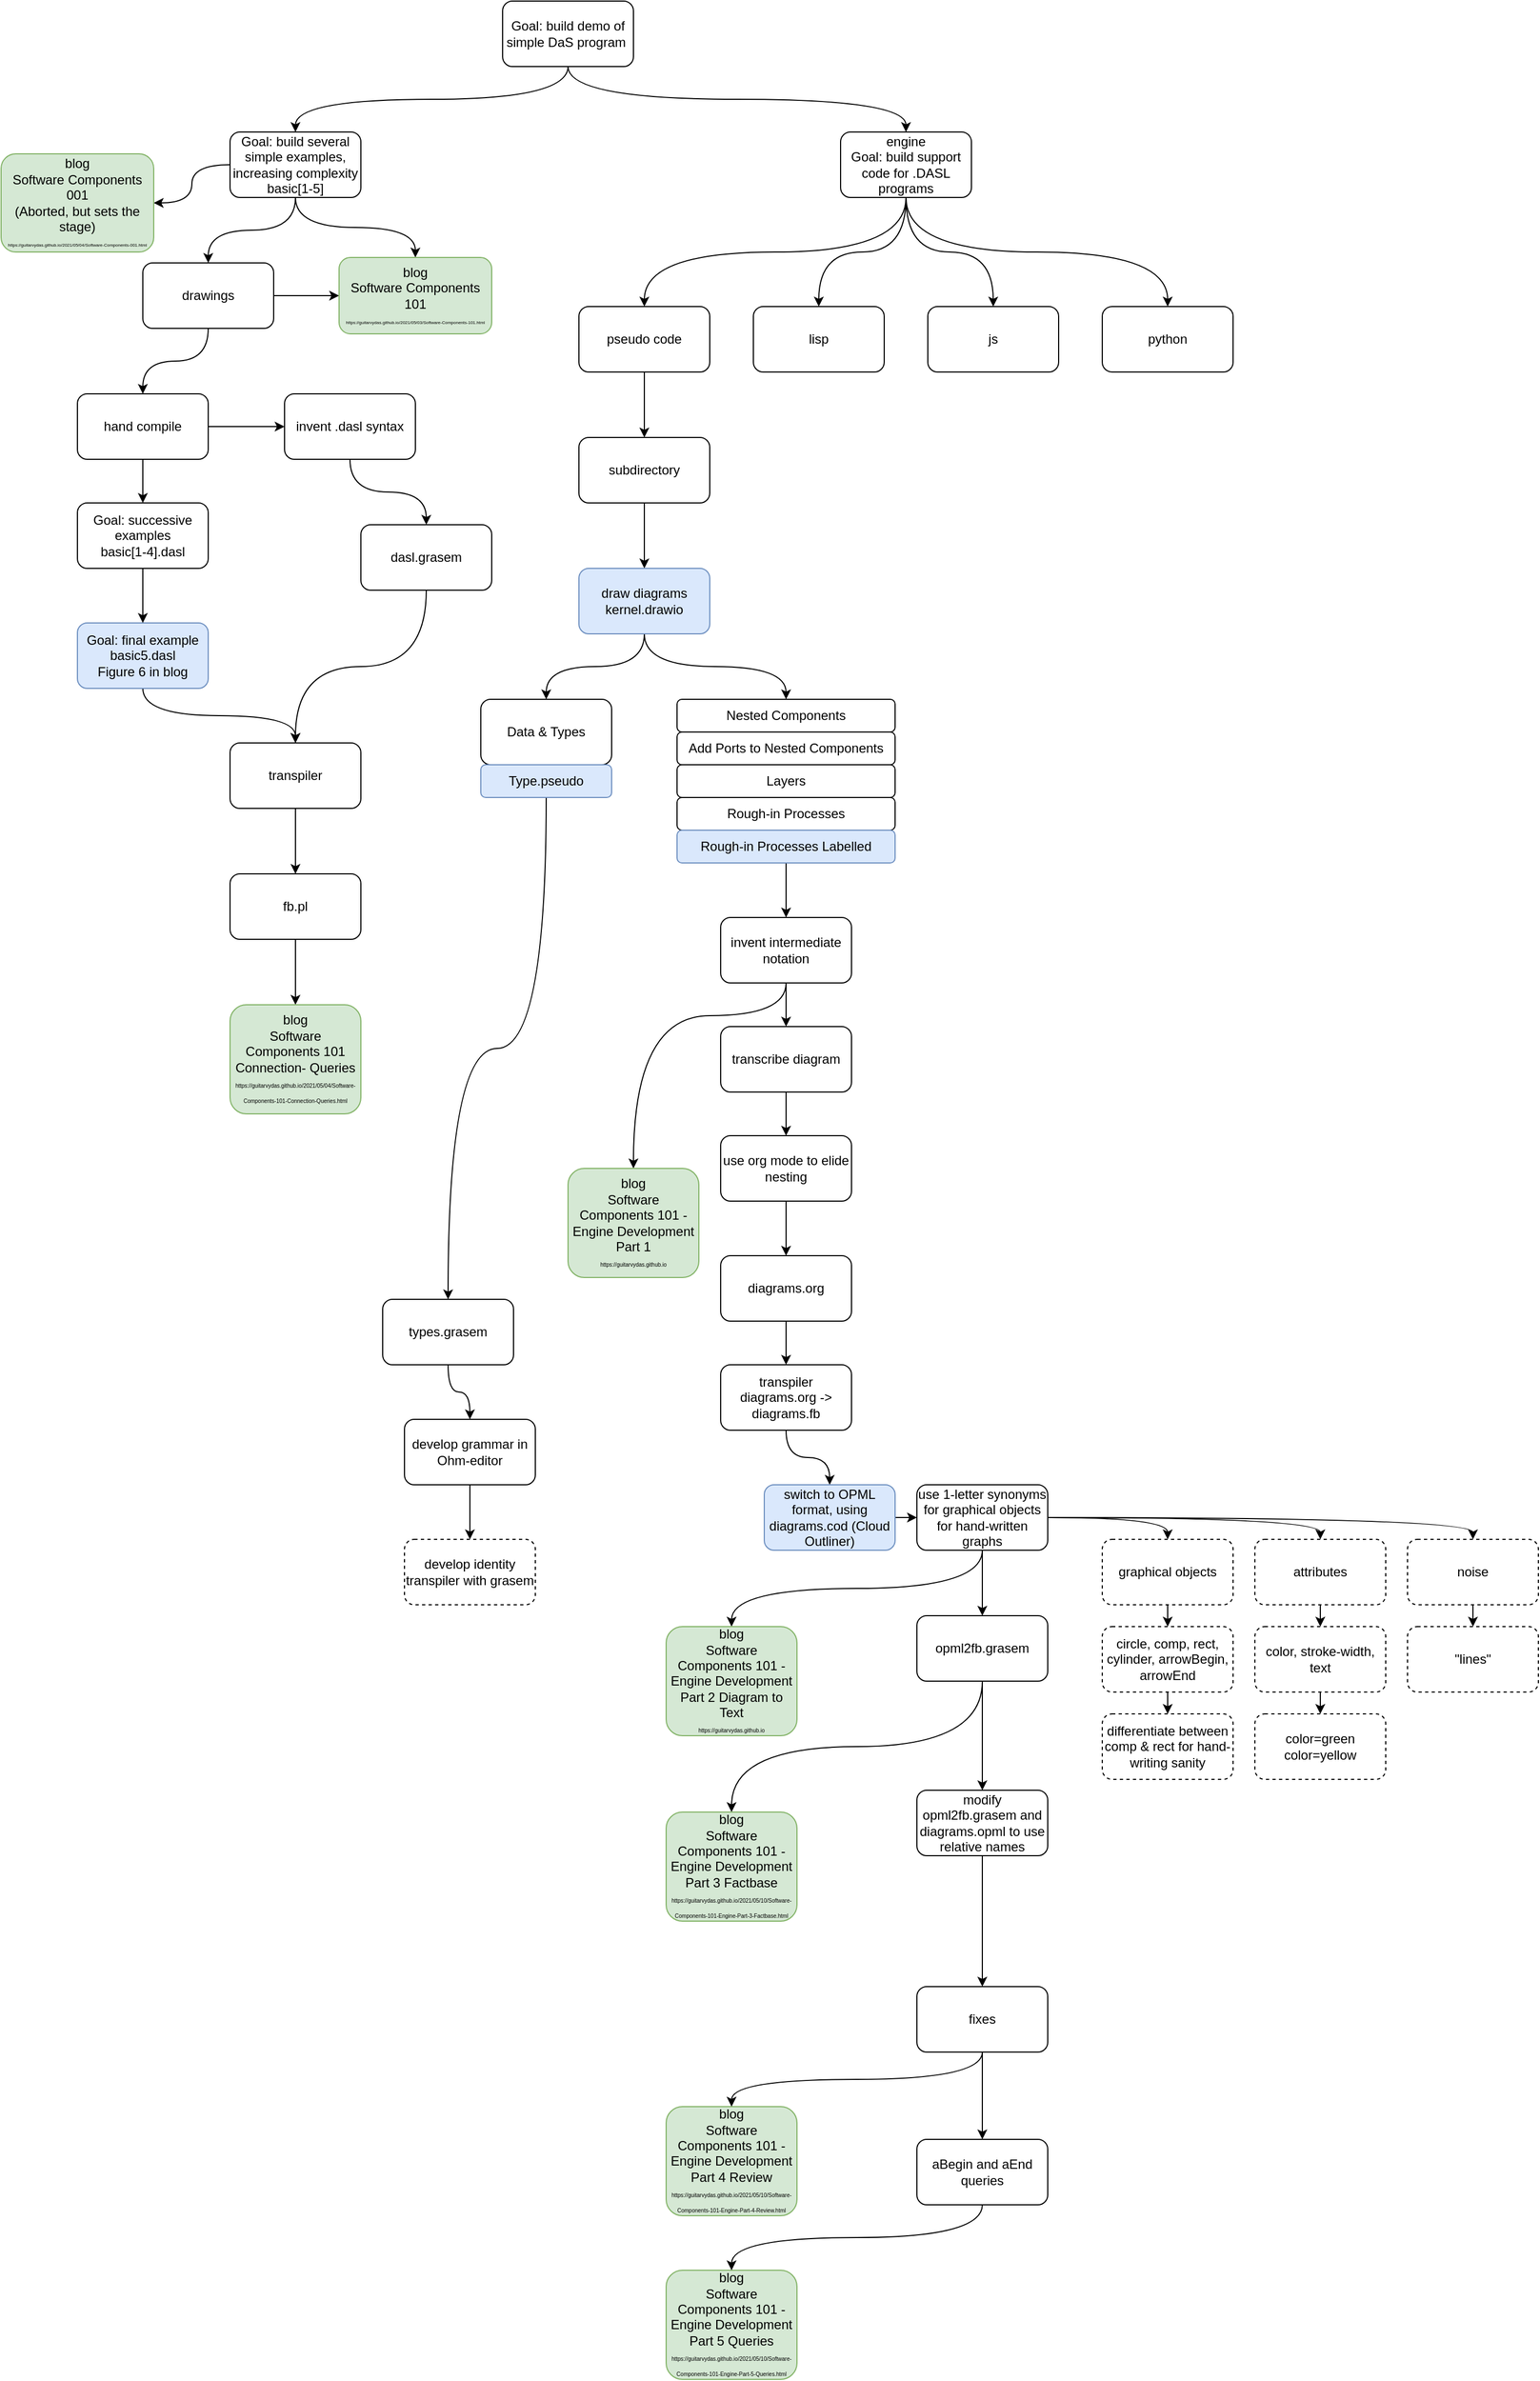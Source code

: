 <mxfile version="12.4.2" type="device" pages="1"><diagram id="KrxxzON7yAvuIMFbZhOw" name="Page-1"><mxGraphModel dx="1106" dy="776" grid="1" gridSize="10" guides="1" tooltips="1" connect="1" arrows="1" fold="1" page="1" pageScale="1" pageWidth="1100" pageHeight="850" math="0" shadow="0"><root><mxCell id="0"/><mxCell id="1" parent="0"/><mxCell id="C79RIzUAiJEIW5vs_I7C-15" style="edgeStyle=orthogonalEdgeStyle;curved=1;orthogonalLoop=1;jettySize=auto;html=1;exitX=0.5;exitY=1;exitDx=0;exitDy=0;" parent="1" source="C79RIzUAiJEIW5vs_I7C-1" target="C79RIzUAiJEIW5vs_I7C-2" edge="1"><mxGeometry relative="1" as="geometry"/></mxCell><mxCell id="C79RIzUAiJEIW5vs_I7C-16" style="edgeStyle=orthogonalEdgeStyle;curved=1;orthogonalLoop=1;jettySize=auto;html=1;exitX=0.5;exitY=1;exitDx=0;exitDy=0;" parent="1" source="C79RIzUAiJEIW5vs_I7C-1" target="C79RIzUAiJEIW5vs_I7C-3" edge="1"><mxGeometry relative="1" as="geometry"/></mxCell><mxCell id="C79RIzUAiJEIW5vs_I7C-1" value="Goal: build demo of simple DaS program&amp;nbsp;" style="rounded=1;whiteSpace=wrap;html=1;" parent="1" vertex="1"><mxGeometry x="490" y="80" width="120" height="60" as="geometry"/></mxCell><mxCell id="C79RIzUAiJEIW5vs_I7C-19" style="edgeStyle=orthogonalEdgeStyle;curved=1;orthogonalLoop=1;jettySize=auto;html=1;exitX=0.5;exitY=1;exitDx=0;exitDy=0;entryX=0.5;entryY=0;entryDx=0;entryDy=0;" parent="1" source="C79RIzUAiJEIW5vs_I7C-2" target="C79RIzUAiJEIW5vs_I7C-4" edge="1"><mxGeometry relative="1" as="geometry"/></mxCell><mxCell id="C79RIzUAiJEIW5vs_I7C-20" style="edgeStyle=orthogonalEdgeStyle;curved=1;orthogonalLoop=1;jettySize=auto;html=1;entryX=0.5;entryY=0;entryDx=0;entryDy=0;" parent="1" source="C79RIzUAiJEIW5vs_I7C-2" target="C79RIzUAiJEIW5vs_I7C-17" edge="1"><mxGeometry relative="1" as="geometry"/></mxCell><mxCell id="HTnFBvfcOJNbD0HJxecf-35" style="edgeStyle=orthogonalEdgeStyle;curved=1;orthogonalLoop=1;jettySize=auto;html=1;entryX=1;entryY=0.5;entryDx=0;entryDy=0;" parent="1" source="C79RIzUAiJEIW5vs_I7C-2" target="HTnFBvfcOJNbD0HJxecf-34" edge="1"><mxGeometry relative="1" as="geometry"/></mxCell><mxCell id="C79RIzUAiJEIW5vs_I7C-2" value="Goal: build several simple examples, increasing complexity&lt;br&gt;basic[1-5]" style="rounded=1;whiteSpace=wrap;html=1;" parent="1" vertex="1"><mxGeometry x="240" y="200" width="120" height="60" as="geometry"/></mxCell><mxCell id="C79RIzUAiJEIW5vs_I7C-11" style="edgeStyle=orthogonalEdgeStyle;orthogonalLoop=1;jettySize=auto;html=1;entryX=0.5;entryY=0;entryDx=0;entryDy=0;curved=1;" parent="1" source="C79RIzUAiJEIW5vs_I7C-3" target="C79RIzUAiJEIW5vs_I7C-8" edge="1"><mxGeometry relative="1" as="geometry"/></mxCell><mxCell id="C79RIzUAiJEIW5vs_I7C-12" style="edgeStyle=orthogonalEdgeStyle;curved=1;orthogonalLoop=1;jettySize=auto;html=1;exitX=0.5;exitY=1;exitDx=0;exitDy=0;entryX=0.5;entryY=0;entryDx=0;entryDy=0;" parent="1" source="C79RIzUAiJEIW5vs_I7C-3" target="C79RIzUAiJEIW5vs_I7C-7" edge="1"><mxGeometry relative="1" as="geometry"/></mxCell><mxCell id="C79RIzUAiJEIW5vs_I7C-13" style="edgeStyle=orthogonalEdgeStyle;curved=1;orthogonalLoop=1;jettySize=auto;html=1;entryX=0.5;entryY=0;entryDx=0;entryDy=0;" parent="1" source="C79RIzUAiJEIW5vs_I7C-3" target="C79RIzUAiJEIW5vs_I7C-9" edge="1"><mxGeometry relative="1" as="geometry"/></mxCell><mxCell id="C79RIzUAiJEIW5vs_I7C-14" style="edgeStyle=orthogonalEdgeStyle;curved=1;orthogonalLoop=1;jettySize=auto;html=1;entryX=0.5;entryY=0;entryDx=0;entryDy=0;exitX=0.5;exitY=1;exitDx=0;exitDy=0;" parent="1" source="C79RIzUAiJEIW5vs_I7C-3" target="C79RIzUAiJEIW5vs_I7C-10" edge="1"><mxGeometry relative="1" as="geometry"/></mxCell><mxCell id="C79RIzUAiJEIW5vs_I7C-3" value="engine&lt;br&gt;Goal: build support code for .DASL programs" style="rounded=1;whiteSpace=wrap;html=1;" parent="1" vertex="1"><mxGeometry x="800" y="200" width="120" height="60" as="geometry"/></mxCell><mxCell id="C79RIzUAiJEIW5vs_I7C-21" style="edgeStyle=orthogonalEdgeStyle;curved=1;orthogonalLoop=1;jettySize=auto;html=1;entryX=0;entryY=0.5;entryDx=0;entryDy=0;" parent="1" source="C79RIzUAiJEIW5vs_I7C-4" target="C79RIzUAiJEIW5vs_I7C-17" edge="1"><mxGeometry relative="1" as="geometry"/></mxCell><mxCell id="C79RIzUAiJEIW5vs_I7C-25" style="edgeStyle=orthogonalEdgeStyle;curved=1;orthogonalLoop=1;jettySize=auto;html=1;exitX=0.5;exitY=1;exitDx=0;exitDy=0;entryX=0.5;entryY=0;entryDx=0;entryDy=0;" parent="1" source="C79RIzUAiJEIW5vs_I7C-4" target="C79RIzUAiJEIW5vs_I7C-5" edge="1"><mxGeometry relative="1" as="geometry"/></mxCell><mxCell id="C79RIzUAiJEIW5vs_I7C-4" value="drawings" style="rounded=1;whiteSpace=wrap;html=1;" parent="1" vertex="1"><mxGeometry x="160" y="320" width="120" height="60" as="geometry"/></mxCell><mxCell id="C79RIzUAiJEIW5vs_I7C-24" style="edgeStyle=orthogonalEdgeStyle;curved=1;orthogonalLoop=1;jettySize=auto;html=1;" parent="1" source="C79RIzUAiJEIW5vs_I7C-5" target="C79RIzUAiJEIW5vs_I7C-6" edge="1"><mxGeometry relative="1" as="geometry"/></mxCell><mxCell id="C79RIzUAiJEIW5vs_I7C-29" style="edgeStyle=orthogonalEdgeStyle;curved=1;orthogonalLoop=1;jettySize=auto;html=1;" parent="1" source="C79RIzUAiJEIW5vs_I7C-5" target="C79RIzUAiJEIW5vs_I7C-28" edge="1"><mxGeometry relative="1" as="geometry"/></mxCell><mxCell id="C79RIzUAiJEIW5vs_I7C-5" value="hand compile" style="rounded=1;whiteSpace=wrap;html=1;" parent="1" vertex="1"><mxGeometry x="100" y="440" width="120" height="60" as="geometry"/></mxCell><mxCell id="C79RIzUAiJEIW5vs_I7C-23" style="edgeStyle=orthogonalEdgeStyle;curved=1;orthogonalLoop=1;jettySize=auto;html=1;" parent="1" source="C79RIzUAiJEIW5vs_I7C-6" target="C79RIzUAiJEIW5vs_I7C-22" edge="1"><mxGeometry relative="1" as="geometry"/></mxCell><mxCell id="C79RIzUAiJEIW5vs_I7C-6" value="invent .dasl syntax" style="rounded=1;whiteSpace=wrap;html=1;" parent="1" vertex="1"><mxGeometry x="290" y="440" width="120" height="60" as="geometry"/></mxCell><mxCell id="C79RIzUAiJEIW5vs_I7C-38" style="edgeStyle=orthogonalEdgeStyle;curved=1;orthogonalLoop=1;jettySize=auto;html=1;exitX=0.5;exitY=1;exitDx=0;exitDy=0;" parent="1" source="C79RIzUAiJEIW5vs_I7C-7" target="C79RIzUAiJEIW5vs_I7C-37" edge="1"><mxGeometry relative="1" as="geometry"/></mxCell><mxCell id="C79RIzUAiJEIW5vs_I7C-7" value="pseudo code" style="rounded=1;whiteSpace=wrap;html=1;" parent="1" vertex="1"><mxGeometry x="560" y="360" width="120" height="60" as="geometry"/></mxCell><mxCell id="C79RIzUAiJEIW5vs_I7C-8" value="lisp" style="rounded=1;whiteSpace=wrap;html=1;" parent="1" vertex="1"><mxGeometry x="720" y="360" width="120" height="60" as="geometry"/></mxCell><mxCell id="C79RIzUAiJEIW5vs_I7C-9" value="js" style="rounded=1;whiteSpace=wrap;html=1;" parent="1" vertex="1"><mxGeometry x="880" y="360" width="120" height="60" as="geometry"/></mxCell><mxCell id="C79RIzUAiJEIW5vs_I7C-10" value="python" style="rounded=1;whiteSpace=wrap;html=1;" parent="1" vertex="1"><mxGeometry x="1040" y="360" width="120" height="60" as="geometry"/></mxCell><mxCell id="C79RIzUAiJEIW5vs_I7C-17" value="&lt;font&gt;&lt;font style=&quot;font-size: 12px&quot;&gt;blog&lt;br&gt;&lt;/font&gt;Software Components 101&lt;br&gt;&lt;span style=&quot;text-align: left ; white-space: nowrap&quot;&gt;&lt;font style=&quot;font-size: 4px&quot;&gt;https://guitarvydas.github.io/2021/05/03/Software-Components-101.html&lt;/font&gt;&lt;/span&gt;&lt;/font&gt;" style="rounded=1;whiteSpace=wrap;html=1;fillColor=#d5e8d4;strokeColor=#82b366;" parent="1" vertex="1"><mxGeometry x="340" y="315" width="140" height="70" as="geometry"/></mxCell><mxCell id="C79RIzUAiJEIW5vs_I7C-36" style="edgeStyle=orthogonalEdgeStyle;curved=1;orthogonalLoop=1;jettySize=auto;html=1;" parent="1" source="C79RIzUAiJEIW5vs_I7C-22" target="C79RIzUAiJEIW5vs_I7C-26" edge="1"><mxGeometry relative="1" as="geometry"/></mxCell><mxCell id="C79RIzUAiJEIW5vs_I7C-22" value="dasl.grasem" style="rounded=1;whiteSpace=wrap;html=1;" parent="1" vertex="1"><mxGeometry x="360" y="560" width="120" height="60" as="geometry"/></mxCell><mxCell id="C79RIzUAiJEIW5vs_I7C-33" style="edgeStyle=orthogonalEdgeStyle;curved=1;orthogonalLoop=1;jettySize=auto;html=1;entryX=0.5;entryY=0;entryDx=0;entryDy=0;" parent="1" source="C79RIzUAiJEIW5vs_I7C-26" target="C79RIzUAiJEIW5vs_I7C-32" edge="1"><mxGeometry relative="1" as="geometry"/></mxCell><mxCell id="C79RIzUAiJEIW5vs_I7C-26" value="transpiler" style="rounded=1;whiteSpace=wrap;html=1;" parent="1" vertex="1"><mxGeometry x="240" y="760" width="120" height="60" as="geometry"/></mxCell><mxCell id="C79RIzUAiJEIW5vs_I7C-31" style="edgeStyle=orthogonalEdgeStyle;curved=1;orthogonalLoop=1;jettySize=auto;html=1;entryX=0.5;entryY=0;entryDx=0;entryDy=0;exitX=0.5;exitY=1;exitDx=0;exitDy=0;" parent="1" source="C79RIzUAiJEIW5vs_I7C-27" target="C79RIzUAiJEIW5vs_I7C-26" edge="1"><mxGeometry relative="1" as="geometry"/></mxCell><mxCell id="C79RIzUAiJEIW5vs_I7C-27" value="Goal: final example&lt;br&gt;basic5.dasl&lt;br&gt;Figure 6 in blog" style="rounded=1;whiteSpace=wrap;html=1;fillColor=#dae8fc;strokeColor=#6c8ebf;" parent="1" vertex="1"><mxGeometry x="100" y="650" width="120" height="60" as="geometry"/></mxCell><mxCell id="C79RIzUAiJEIW5vs_I7C-30" style="edgeStyle=orthogonalEdgeStyle;curved=1;orthogonalLoop=1;jettySize=auto;html=1;" parent="1" source="C79RIzUAiJEIW5vs_I7C-28" target="C79RIzUAiJEIW5vs_I7C-27" edge="1"><mxGeometry relative="1" as="geometry"/></mxCell><mxCell id="C79RIzUAiJEIW5vs_I7C-28" value="Goal: successive examples&lt;br&gt;basic[1-4].dasl" style="rounded=1;whiteSpace=wrap;html=1;" parent="1" vertex="1"><mxGeometry x="100" y="540" width="120" height="60" as="geometry"/></mxCell><mxCell id="C79RIzUAiJEIW5vs_I7C-35" style="edgeStyle=orthogonalEdgeStyle;curved=1;orthogonalLoop=1;jettySize=auto;html=1;" parent="1" source="C79RIzUAiJEIW5vs_I7C-32" target="C79RIzUAiJEIW5vs_I7C-34" edge="1"><mxGeometry relative="1" as="geometry"/></mxCell><mxCell id="C79RIzUAiJEIW5vs_I7C-32" value="fb.pl" style="rounded=1;whiteSpace=wrap;html=1;" parent="1" vertex="1"><mxGeometry x="240" y="880" width="120" height="60" as="geometry"/></mxCell><mxCell id="C79RIzUAiJEIW5vs_I7C-34" value="blog&lt;br&gt;Software Components 101 Connection- Queries&lt;br&gt;&lt;font style=&quot;font-size: 5px&quot;&gt;https://guitarvydas.github.io/2021/05/04/Software-Components-101-Connection-Queries.html&lt;/font&gt;" style="rounded=1;whiteSpace=wrap;html=1;fillColor=#d5e8d4;strokeColor=#82b366;" parent="1" vertex="1"><mxGeometry x="240" y="1000" width="120" height="100" as="geometry"/></mxCell><mxCell id="C79RIzUAiJEIW5vs_I7C-40" style="edgeStyle=orthogonalEdgeStyle;curved=1;orthogonalLoop=1;jettySize=auto;html=1;" parent="1" source="C79RIzUAiJEIW5vs_I7C-37" target="C79RIzUAiJEIW5vs_I7C-39" edge="1"><mxGeometry relative="1" as="geometry"/></mxCell><mxCell id="C79RIzUAiJEIW5vs_I7C-37" value="subdirectory" style="rounded=1;whiteSpace=wrap;html=1;" parent="1" vertex="1"><mxGeometry x="560" y="480" width="120" height="60" as="geometry"/></mxCell><mxCell id="C79RIzUAiJEIW5vs_I7C-48" style="edgeStyle=orthogonalEdgeStyle;curved=1;orthogonalLoop=1;jettySize=auto;html=1;" parent="1" source="C79RIzUAiJEIW5vs_I7C-39" target="C79RIzUAiJEIW5vs_I7C-41" edge="1"><mxGeometry relative="1" as="geometry"/></mxCell><mxCell id="C79RIzUAiJEIW5vs_I7C-49" style="edgeStyle=orthogonalEdgeStyle;curved=1;orthogonalLoop=1;jettySize=auto;html=1;entryX=0.5;entryY=0;entryDx=0;entryDy=0;" parent="1" source="C79RIzUAiJEIW5vs_I7C-39" target="C79RIzUAiJEIW5vs_I7C-42" edge="1"><mxGeometry relative="1" as="geometry"/></mxCell><mxCell id="C79RIzUAiJEIW5vs_I7C-39" value="draw diagrams&lt;br&gt;kernel.drawio" style="rounded=1;whiteSpace=wrap;html=1;fillColor=#dae8fc;strokeColor=#6c8ebf;" parent="1" vertex="1"><mxGeometry x="560" y="600" width="120" height="60" as="geometry"/></mxCell><mxCell id="C79RIzUAiJEIW5vs_I7C-41" value="Data &amp;amp; Types" style="rounded=1;whiteSpace=wrap;html=1;" parent="1" vertex="1"><mxGeometry x="470" y="720" width="120" height="60" as="geometry"/></mxCell><mxCell id="C79RIzUAiJEIW5vs_I7C-42" value="Nested Components" style="rounded=1;whiteSpace=wrap;html=1;" parent="1" vertex="1"><mxGeometry x="650" y="720" width="200" height="30" as="geometry"/></mxCell><mxCell id="C79RIzUAiJEIW5vs_I7C-43" value="Add Ports to Nested Components" style="rounded=1;whiteSpace=wrap;html=1;" parent="1" vertex="1"><mxGeometry x="650" y="750" width="200" height="30" as="geometry"/></mxCell><mxCell id="C79RIzUAiJEIW5vs_I7C-45" value="Layers" style="rounded=1;whiteSpace=wrap;html=1;" parent="1" vertex="1"><mxGeometry x="650" y="780" width="200" height="30" as="geometry"/></mxCell><mxCell id="C79RIzUAiJEIW5vs_I7C-46" value="Rough-in Processes" style="rounded=1;whiteSpace=wrap;html=1;" parent="1" vertex="1"><mxGeometry x="650" y="810" width="200" height="30" as="geometry"/></mxCell><mxCell id="C79RIzUAiJEIW5vs_I7C-52" style="edgeStyle=orthogonalEdgeStyle;curved=1;orthogonalLoop=1;jettySize=auto;html=1;exitX=0.5;exitY=1;exitDx=0;exitDy=0;entryX=0.5;entryY=0;entryDx=0;entryDy=0;" parent="1" source="C79RIzUAiJEIW5vs_I7C-47" target="C79RIzUAiJEIW5vs_I7C-51" edge="1"><mxGeometry relative="1" as="geometry"/></mxCell><mxCell id="C79RIzUAiJEIW5vs_I7C-47" value="Rough-in Processes Labelled" style="rounded=1;whiteSpace=wrap;html=1;fillColor=#dae8fc;strokeColor=#6c8ebf;" parent="1" vertex="1"><mxGeometry x="650" y="840" width="200" height="30" as="geometry"/></mxCell><mxCell id="HTnFBvfcOJNbD0HJxecf-51" style="edgeStyle=orthogonalEdgeStyle;curved=1;orthogonalLoop=1;jettySize=auto;html=1;exitX=0.5;exitY=1;exitDx=0;exitDy=0;" parent="1" source="C79RIzUAiJEIW5vs_I7C-50" target="HTnFBvfcOJNbD0HJxecf-50" edge="1"><mxGeometry relative="1" as="geometry"/></mxCell><mxCell id="C79RIzUAiJEIW5vs_I7C-50" value="Type.pseudo" style="rounded=1;whiteSpace=wrap;html=1;fillColor=#dae8fc;strokeColor=#6c8ebf;" parent="1" vertex="1"><mxGeometry x="470" y="780" width="120" height="30" as="geometry"/></mxCell><mxCell id="C79RIzUAiJEIW5vs_I7C-54" style="edgeStyle=orthogonalEdgeStyle;curved=1;orthogonalLoop=1;jettySize=auto;html=1;exitX=0.5;exitY=1;exitDx=0;exitDy=0;" parent="1" source="C79RIzUAiJEIW5vs_I7C-51" target="C79RIzUAiJEIW5vs_I7C-53" edge="1"><mxGeometry relative="1" as="geometry"/></mxCell><mxCell id="HTnFBvfcOJNbD0HJxecf-29" style="edgeStyle=orthogonalEdgeStyle;curved=1;orthogonalLoop=1;jettySize=auto;html=1;exitX=0.5;exitY=1;exitDx=0;exitDy=0;entryX=0.5;entryY=0;entryDx=0;entryDy=0;" parent="1" source="C79RIzUAiJEIW5vs_I7C-51" target="HTnFBvfcOJNbD0HJxecf-23" edge="1"><mxGeometry relative="1" as="geometry"><Array as="points"><mxPoint x="750" y="1010"/><mxPoint x="610" y="1010"/></Array></mxGeometry></mxCell><mxCell id="C79RIzUAiJEIW5vs_I7C-51" value="invent intermediate notation" style="rounded=1;whiteSpace=wrap;html=1;" parent="1" vertex="1"><mxGeometry x="690" y="920" width="120" height="60" as="geometry"/></mxCell><mxCell id="C79RIzUAiJEIW5vs_I7C-60" style="edgeStyle=orthogonalEdgeStyle;curved=1;orthogonalLoop=1;jettySize=auto;html=1;exitX=0.5;exitY=1;exitDx=0;exitDy=0;" parent="1" source="C79RIzUAiJEIW5vs_I7C-53" target="C79RIzUAiJEIW5vs_I7C-59" edge="1"><mxGeometry relative="1" as="geometry"/></mxCell><mxCell id="C79RIzUAiJEIW5vs_I7C-53" value="transcribe diagram" style="rounded=1;whiteSpace=wrap;html=1;" parent="1" vertex="1"><mxGeometry x="690" y="1020" width="120" height="60" as="geometry"/></mxCell><mxCell id="C79RIzUAiJEIW5vs_I7C-58" style="edgeStyle=orthogonalEdgeStyle;curved=1;orthogonalLoop=1;jettySize=auto;html=1;exitX=0.5;exitY=1;exitDx=0;exitDy=0;" parent="1" source="C79RIzUAiJEIW5vs_I7C-55" target="C79RIzUAiJEIW5vs_I7C-57" edge="1"><mxGeometry relative="1" as="geometry"/></mxCell><mxCell id="C79RIzUAiJEIW5vs_I7C-55" value="diagrams.org" style="rounded=1;whiteSpace=wrap;html=1;" parent="1" vertex="1"><mxGeometry x="690" y="1230" width="120" height="60" as="geometry"/></mxCell><mxCell id="HTnFBvfcOJNbD0HJxecf-2" style="edgeStyle=orthogonalEdgeStyle;orthogonalLoop=1;jettySize=auto;html=1;exitX=0.5;exitY=1;exitDx=0;exitDy=0;curved=1;" parent="1" source="C79RIzUAiJEIW5vs_I7C-57" target="HTnFBvfcOJNbD0HJxecf-1" edge="1"><mxGeometry relative="1" as="geometry"/></mxCell><mxCell id="C79RIzUAiJEIW5vs_I7C-57" value="transpiler&lt;br&gt;diagrams.org -&amp;gt; diagrams.fb" style="rounded=1;whiteSpace=wrap;html=1;" parent="1" vertex="1"><mxGeometry x="690" y="1330" width="120" height="60" as="geometry"/></mxCell><mxCell id="C79RIzUAiJEIW5vs_I7C-61" style="edgeStyle=orthogonalEdgeStyle;curved=1;orthogonalLoop=1;jettySize=auto;html=1;exitX=0.5;exitY=1;exitDx=0;exitDy=0;entryX=0.5;entryY=0;entryDx=0;entryDy=0;" parent="1" source="C79RIzUAiJEIW5vs_I7C-59" target="C79RIzUAiJEIW5vs_I7C-55" edge="1"><mxGeometry relative="1" as="geometry"/></mxCell><mxCell id="C79RIzUAiJEIW5vs_I7C-59" value="use org mode to elide nesting" style="rounded=1;whiteSpace=wrap;html=1;" parent="1" vertex="1"><mxGeometry x="690" y="1120" width="120" height="60" as="geometry"/></mxCell><mxCell id="HTnFBvfcOJNbD0HJxecf-4" style="edgeStyle=orthogonalEdgeStyle;curved=1;orthogonalLoop=1;jettySize=auto;html=1;exitX=0.5;exitY=1;exitDx=0;exitDy=0;" parent="1" source="HTnFBvfcOJNbD0HJxecf-5" target="HTnFBvfcOJNbD0HJxecf-3" edge="1"><mxGeometry relative="1" as="geometry"/></mxCell><mxCell id="HTnFBvfcOJNbD0HJxecf-6" style="edgeStyle=orthogonalEdgeStyle;curved=1;orthogonalLoop=1;jettySize=auto;html=1;exitX=1;exitY=0.5;exitDx=0;exitDy=0;entryX=0;entryY=0.5;entryDx=0;entryDy=0;" parent="1" source="HTnFBvfcOJNbD0HJxecf-1" target="HTnFBvfcOJNbD0HJxecf-5" edge="1"><mxGeometry relative="1" as="geometry"/></mxCell><mxCell id="HTnFBvfcOJNbD0HJxecf-1" value="switch to OPML format, using diagrams.cod (Cloud Outliner)" style="rounded=1;whiteSpace=wrap;html=1;fillColor=#dae8fc;strokeColor=#6c8ebf;" parent="1" vertex="1"><mxGeometry x="730" y="1440" width="120" height="60" as="geometry"/></mxCell><mxCell id="HTnFBvfcOJNbD0HJxecf-33" style="edgeStyle=orthogonalEdgeStyle;curved=1;orthogonalLoop=1;jettySize=auto;html=1;entryX=0.5;entryY=0;entryDx=0;entryDy=0;" parent="1" source="HTnFBvfcOJNbD0HJxecf-3" target="HTnFBvfcOJNbD0HJxecf-32" edge="1"><mxGeometry relative="1" as="geometry"><Array as="points"><mxPoint x="930" y="1680"/><mxPoint x="700" y="1680"/></Array></mxGeometry></mxCell><mxCell id="HTnFBvfcOJNbD0HJxecf-37" style="edgeStyle=orthogonalEdgeStyle;curved=1;orthogonalLoop=1;jettySize=auto;html=1;exitX=0.5;exitY=1;exitDx=0;exitDy=0;" parent="1" source="HTnFBvfcOJNbD0HJxecf-3" target="HTnFBvfcOJNbD0HJxecf-36" edge="1"><mxGeometry relative="1" as="geometry"/></mxCell><mxCell id="HTnFBvfcOJNbD0HJxecf-3" value="opml2fb.grasem" style="rounded=1;whiteSpace=wrap;html=1;" parent="1" vertex="1"><mxGeometry x="870" y="1560" width="120" height="60" as="geometry"/></mxCell><mxCell id="HTnFBvfcOJNbD0HJxecf-10" style="edgeStyle=orthogonalEdgeStyle;curved=1;orthogonalLoop=1;jettySize=auto;html=1;entryX=0.5;entryY=0;entryDx=0;entryDy=0;" parent="1" source="HTnFBvfcOJNbD0HJxecf-5" target="HTnFBvfcOJNbD0HJxecf-7" edge="1"><mxGeometry relative="1" as="geometry"/></mxCell><mxCell id="HTnFBvfcOJNbD0HJxecf-11" style="edgeStyle=orthogonalEdgeStyle;curved=1;orthogonalLoop=1;jettySize=auto;html=1;exitX=1;exitY=0.5;exitDx=0;exitDy=0;entryX=0.5;entryY=0;entryDx=0;entryDy=0;" parent="1" source="HTnFBvfcOJNbD0HJxecf-5" target="HTnFBvfcOJNbD0HJxecf-8" edge="1"><mxGeometry relative="1" as="geometry"/></mxCell><mxCell id="HTnFBvfcOJNbD0HJxecf-12" style="edgeStyle=orthogonalEdgeStyle;curved=1;orthogonalLoop=1;jettySize=auto;html=1;entryX=0.5;entryY=0;entryDx=0;entryDy=0;" parent="1" source="HTnFBvfcOJNbD0HJxecf-5" target="HTnFBvfcOJNbD0HJxecf-9" edge="1"><mxGeometry relative="1" as="geometry"/></mxCell><mxCell id="HTnFBvfcOJNbD0HJxecf-31" style="edgeStyle=orthogonalEdgeStyle;curved=1;orthogonalLoop=1;jettySize=auto;html=1;exitX=0.5;exitY=1;exitDx=0;exitDy=0;entryX=0.5;entryY=0;entryDx=0;entryDy=0;" parent="1" source="HTnFBvfcOJNbD0HJxecf-5" target="HTnFBvfcOJNbD0HJxecf-25" edge="1"><mxGeometry relative="1" as="geometry"/></mxCell><mxCell id="HTnFBvfcOJNbD0HJxecf-5" value="use 1-letter synonyms for graphical objects for hand-written graphs" style="rounded=1;whiteSpace=wrap;html=1;" parent="1" vertex="1"><mxGeometry x="870" y="1440" width="120" height="60" as="geometry"/></mxCell><mxCell id="HTnFBvfcOJNbD0HJxecf-14" style="edgeStyle=orthogonalEdgeStyle;curved=1;orthogonalLoop=1;jettySize=auto;html=1;exitX=0.5;exitY=1;exitDx=0;exitDy=0;entryX=0.5;entryY=0;entryDx=0;entryDy=0;" parent="1" source="HTnFBvfcOJNbD0HJxecf-7" target="HTnFBvfcOJNbD0HJxecf-13" edge="1"><mxGeometry relative="1" as="geometry"/></mxCell><mxCell id="HTnFBvfcOJNbD0HJxecf-7" value="graphical objects" style="rounded=1;whiteSpace=wrap;html=1;dashed=1;" parent="1" vertex="1"><mxGeometry x="1040" y="1490" width="120" height="60" as="geometry"/></mxCell><mxCell id="HTnFBvfcOJNbD0HJxecf-19" style="edgeStyle=orthogonalEdgeStyle;curved=1;orthogonalLoop=1;jettySize=auto;html=1;exitX=0.5;exitY=1;exitDx=0;exitDy=0;entryX=0.5;entryY=0;entryDx=0;entryDy=0;" parent="1" source="HTnFBvfcOJNbD0HJxecf-8" target="HTnFBvfcOJNbD0HJxecf-17" edge="1"><mxGeometry relative="1" as="geometry"/></mxCell><mxCell id="HTnFBvfcOJNbD0HJxecf-8" value="attributes" style="rounded=1;whiteSpace=wrap;html=1;dashed=1;" parent="1" vertex="1"><mxGeometry x="1180" y="1490" width="120" height="60" as="geometry"/></mxCell><mxCell id="HTnFBvfcOJNbD0HJxecf-20" style="edgeStyle=orthogonalEdgeStyle;curved=1;orthogonalLoop=1;jettySize=auto;html=1;exitX=0.5;exitY=1;exitDx=0;exitDy=0;entryX=0.5;entryY=0;entryDx=0;entryDy=0;" parent="1" source="HTnFBvfcOJNbD0HJxecf-9" target="HTnFBvfcOJNbD0HJxecf-18" edge="1"><mxGeometry relative="1" as="geometry"/></mxCell><mxCell id="HTnFBvfcOJNbD0HJxecf-9" value="noise" style="rounded=1;whiteSpace=wrap;html=1;dashed=1;" parent="1" vertex="1"><mxGeometry x="1320" y="1490" width="120" height="60" as="geometry"/></mxCell><mxCell id="HTnFBvfcOJNbD0HJxecf-16" style="edgeStyle=orthogonalEdgeStyle;curved=1;orthogonalLoop=1;jettySize=auto;html=1;exitX=0.5;exitY=1;exitDx=0;exitDy=0;entryX=0.5;entryY=0;entryDx=0;entryDy=0;" parent="1" source="HTnFBvfcOJNbD0HJxecf-13" target="HTnFBvfcOJNbD0HJxecf-15" edge="1"><mxGeometry relative="1" as="geometry"/></mxCell><mxCell id="HTnFBvfcOJNbD0HJxecf-13" value="circle, comp, rect, cylinder, arrowBegin, arrowEnd" style="rounded=1;whiteSpace=wrap;html=1;dashed=1;" parent="1" vertex="1"><mxGeometry x="1040" y="1570" width="120" height="60" as="geometry"/></mxCell><mxCell id="HTnFBvfcOJNbD0HJxecf-15" value="differentiate between comp &amp;amp; rect for hand-writing sanity" style="rounded=1;whiteSpace=wrap;html=1;dashed=1;" parent="1" vertex="1"><mxGeometry x="1040" y="1650" width="120" height="60" as="geometry"/></mxCell><mxCell id="HTnFBvfcOJNbD0HJxecf-22" style="edgeStyle=orthogonalEdgeStyle;curved=1;orthogonalLoop=1;jettySize=auto;html=1;exitX=0.5;exitY=1;exitDx=0;exitDy=0;entryX=0.5;entryY=0;entryDx=0;entryDy=0;" parent="1" source="HTnFBvfcOJNbD0HJxecf-17" target="HTnFBvfcOJNbD0HJxecf-21" edge="1"><mxGeometry relative="1" as="geometry"/></mxCell><mxCell id="HTnFBvfcOJNbD0HJxecf-17" value="color, stroke-width, text" style="rounded=1;whiteSpace=wrap;html=1;dashed=1;" parent="1" vertex="1"><mxGeometry x="1180" y="1570" width="120" height="60" as="geometry"/></mxCell><mxCell id="HTnFBvfcOJNbD0HJxecf-18" value="&quot;lines&quot;" style="rounded=1;whiteSpace=wrap;html=1;dashed=1;" parent="1" vertex="1"><mxGeometry x="1320" y="1570" width="120" height="60" as="geometry"/></mxCell><mxCell id="HTnFBvfcOJNbD0HJxecf-21" value="color=green&lt;br&gt;color=yellow" style="rounded=1;whiteSpace=wrap;html=1;dashed=1;" parent="1" vertex="1"><mxGeometry x="1180" y="1650" width="120" height="60" as="geometry"/></mxCell><mxCell id="HTnFBvfcOJNbD0HJxecf-23" value="blog&lt;br&gt;Software Components 101 - Engine Development Part 1&lt;br&gt;&lt;font style=&quot;font-size: 5px&quot;&gt;https://guitarvydas.github.io&lt;/font&gt;" style="rounded=1;whiteSpace=wrap;html=1;fillColor=#d5e8d4;strokeColor=#82b366;" parent="1" vertex="1"><mxGeometry x="550" y="1150" width="120" height="100" as="geometry"/></mxCell><mxCell id="HTnFBvfcOJNbD0HJxecf-25" value="blog&lt;br&gt;Software Components 101 - Engine Development Part 2 Diagram to Text&lt;br&gt;&lt;font style=&quot;font-size: 5px&quot;&gt;https://guitarvydas.github.io&lt;/font&gt;" style="rounded=1;whiteSpace=wrap;html=1;fillColor=#d5e8d4;strokeColor=#82b366;" parent="1" vertex="1"><mxGeometry x="640" y="1570" width="120" height="100" as="geometry"/></mxCell><mxCell id="HTnFBvfcOJNbD0HJxecf-32" value="blog&lt;br&gt;Software Components 101 - Engine Development Part 3 Factbase&lt;br&gt;&lt;span style=&quot;font-size: 5px&quot;&gt;https://guitarvydas.github.io/2021/05/10/Software-Components-101-Engine-Part-3-Factbase.html&lt;/span&gt;" style="rounded=1;whiteSpace=wrap;html=1;fillColor=#d5e8d4;strokeColor=#82b366;" parent="1" vertex="1"><mxGeometry x="640" y="1740" width="120" height="100" as="geometry"/></mxCell><mxCell id="HTnFBvfcOJNbD0HJxecf-34" value="&lt;font&gt;&lt;font style=&quot;font-size: 12px&quot;&gt;blog&lt;br&gt;&lt;/font&gt;Software Components 001&lt;br&gt;(Aborted, but sets the stage)&lt;br&gt;&lt;span style=&quot;text-align: left&quot;&gt;&lt;font&gt;&lt;span style=&quot;font-size: 4px ; white-space: nowrap&quot;&gt;https://guitarvydas.github.io/2021/05/04/Software-Components-001.html&lt;/span&gt;&lt;/font&gt;&lt;/span&gt;&lt;/font&gt;" style="rounded=1;whiteSpace=wrap;html=1;fillColor=#d5e8d4;strokeColor=#82b366;" parent="1" vertex="1"><mxGeometry x="30" y="220" width="140" height="90" as="geometry"/></mxCell><mxCell id="HTnFBvfcOJNbD0HJxecf-45" style="edgeStyle=orthogonalEdgeStyle;curved=1;orthogonalLoop=1;jettySize=auto;html=1;exitX=0.5;exitY=1;exitDx=0;exitDy=0;entryX=0.5;entryY=0;entryDx=0;entryDy=0;" parent="1" source="HTnFBvfcOJNbD0HJxecf-36" target="HTnFBvfcOJNbD0HJxecf-42" edge="1"><mxGeometry relative="1" as="geometry"/></mxCell><mxCell id="HTnFBvfcOJNbD0HJxecf-36" value="modify opml2fb.grasem and diagrams.opml to use relative names" style="rounded=1;whiteSpace=wrap;html=1;" parent="1" vertex="1"><mxGeometry x="870" y="1720" width="120" height="60" as="geometry"/></mxCell><mxCell id="HTnFBvfcOJNbD0HJxecf-38" value="blog&lt;br&gt;Software Components 101 - Engine Development Part 4 Review&lt;br&gt;&lt;span style=&quot;font-size: 5px&quot;&gt;https://guitarvydas.github.io/2021/05/10/Software-Components-101-Engine-Part-4-Review.html&lt;/span&gt;" style="rounded=1;whiteSpace=wrap;html=1;fillColor=#d5e8d4;strokeColor=#82b366;" parent="1" vertex="1"><mxGeometry x="640" y="2010" width="120" height="100" as="geometry"/></mxCell><mxCell id="HTnFBvfcOJNbD0HJxecf-39" value="blog&lt;br&gt;Software Components 101 - Engine Development Part 5 Queries&lt;br&gt;&lt;span style=&quot;font-size: 5px&quot;&gt;https://guitarvydas.github.io/2021/05/10/Software-Components-101-Engine-Part-5-Queries.html&lt;/span&gt;" style="rounded=1;whiteSpace=wrap;html=1;fillColor=#d5e8d4;strokeColor=#82b366;" parent="1" vertex="1"><mxGeometry x="640" y="2160" width="120" height="100" as="geometry"/></mxCell><mxCell id="HTnFBvfcOJNbD0HJxecf-46" style="edgeStyle=orthogonalEdgeStyle;curved=1;orthogonalLoop=1;jettySize=auto;html=1;entryX=0.5;entryY=0;entryDx=0;entryDy=0;" parent="1" source="HTnFBvfcOJNbD0HJxecf-42" target="HTnFBvfcOJNbD0HJxecf-44" edge="1"><mxGeometry relative="1" as="geometry"/></mxCell><mxCell id="HTnFBvfcOJNbD0HJxecf-49" style="edgeStyle=orthogonalEdgeStyle;curved=1;orthogonalLoop=1;jettySize=auto;html=1;exitX=0.5;exitY=1;exitDx=0;exitDy=0;entryX=0.5;entryY=0;entryDx=0;entryDy=0;" parent="1" source="HTnFBvfcOJNbD0HJxecf-42" target="HTnFBvfcOJNbD0HJxecf-38" edge="1"><mxGeometry relative="1" as="geometry"/></mxCell><mxCell id="HTnFBvfcOJNbD0HJxecf-42" value="fixes" style="rounded=1;whiteSpace=wrap;html=1;" parent="1" vertex="1"><mxGeometry x="870" y="1900" width="120" height="60" as="geometry"/></mxCell><mxCell id="HTnFBvfcOJNbD0HJxecf-48" style="edgeStyle=orthogonalEdgeStyle;curved=1;orthogonalLoop=1;jettySize=auto;html=1;entryX=0.5;entryY=0;entryDx=0;entryDy=0;exitX=0.5;exitY=1;exitDx=0;exitDy=0;" parent="1" source="HTnFBvfcOJNbD0HJxecf-44" target="HTnFBvfcOJNbD0HJxecf-39" edge="1"><mxGeometry relative="1" as="geometry"/></mxCell><mxCell id="HTnFBvfcOJNbD0HJxecf-44" value="aBegin and aEnd queries" style="rounded=1;whiteSpace=wrap;html=1;" parent="1" vertex="1"><mxGeometry x="870" y="2040" width="120" height="60" as="geometry"/></mxCell><mxCell id="HTnFBvfcOJNbD0HJxecf-53" style="edgeStyle=orthogonalEdgeStyle;curved=1;orthogonalLoop=1;jettySize=auto;html=1;exitX=0.5;exitY=1;exitDx=0;exitDy=0;entryX=0.5;entryY=0;entryDx=0;entryDy=0;" parent="1" source="HTnFBvfcOJNbD0HJxecf-50" target="HTnFBvfcOJNbD0HJxecf-52" edge="1"><mxGeometry relative="1" as="geometry"/></mxCell><mxCell id="HTnFBvfcOJNbD0HJxecf-50" value="types.grasem" style="rounded=1;whiteSpace=wrap;html=1;" parent="1" vertex="1"><mxGeometry x="380" y="1270" width="120" height="60" as="geometry"/></mxCell><mxCell id="HTnFBvfcOJNbD0HJxecf-55" style="edgeStyle=orthogonalEdgeStyle;curved=1;orthogonalLoop=1;jettySize=auto;html=1;exitX=0.5;exitY=1;exitDx=0;exitDy=0;" parent="1" source="HTnFBvfcOJNbD0HJxecf-52" target="HTnFBvfcOJNbD0HJxecf-54" edge="1"><mxGeometry relative="1" as="geometry"/></mxCell><mxCell id="HTnFBvfcOJNbD0HJxecf-52" value="develop grammar in Ohm-editor" style="rounded=1;whiteSpace=wrap;html=1;" parent="1" vertex="1"><mxGeometry x="400" y="1380" width="120" height="60" as="geometry"/></mxCell><mxCell id="HTnFBvfcOJNbD0HJxecf-54" value="develop identity transpiler with grasem" style="rounded=1;whiteSpace=wrap;html=1;dashed=1;" parent="1" vertex="1"><mxGeometry x="400" y="1490" width="120" height="60" as="geometry"/></mxCell></root></mxGraphModel></diagram></mxfile>